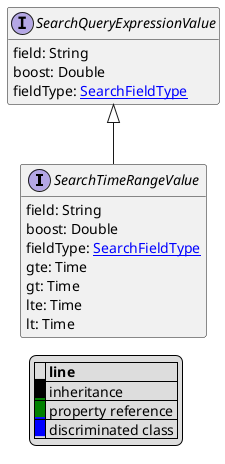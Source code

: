 @startuml

hide empty fields
hide empty methods
legend
|= |= line |
|<back:black>   </back>| inheritance |
|<back:green>   </back>| property reference |
|<back:blue>   </back>| discriminated class |
endlegend
interface SearchTimeRangeValue [[SearchTimeRangeValue.svg]] extends SearchQueryExpressionValue {
    field: String
    boost: Double
    fieldType: [[SearchFieldType.svg SearchFieldType]]
    gte: Time
    gt: Time
    lte: Time
    lt: Time
}
interface SearchQueryExpressionValue [[SearchQueryExpressionValue.svg]]  {
    field: String
    boost: Double
    fieldType: [[SearchFieldType.svg SearchFieldType]]
}





@enduml
